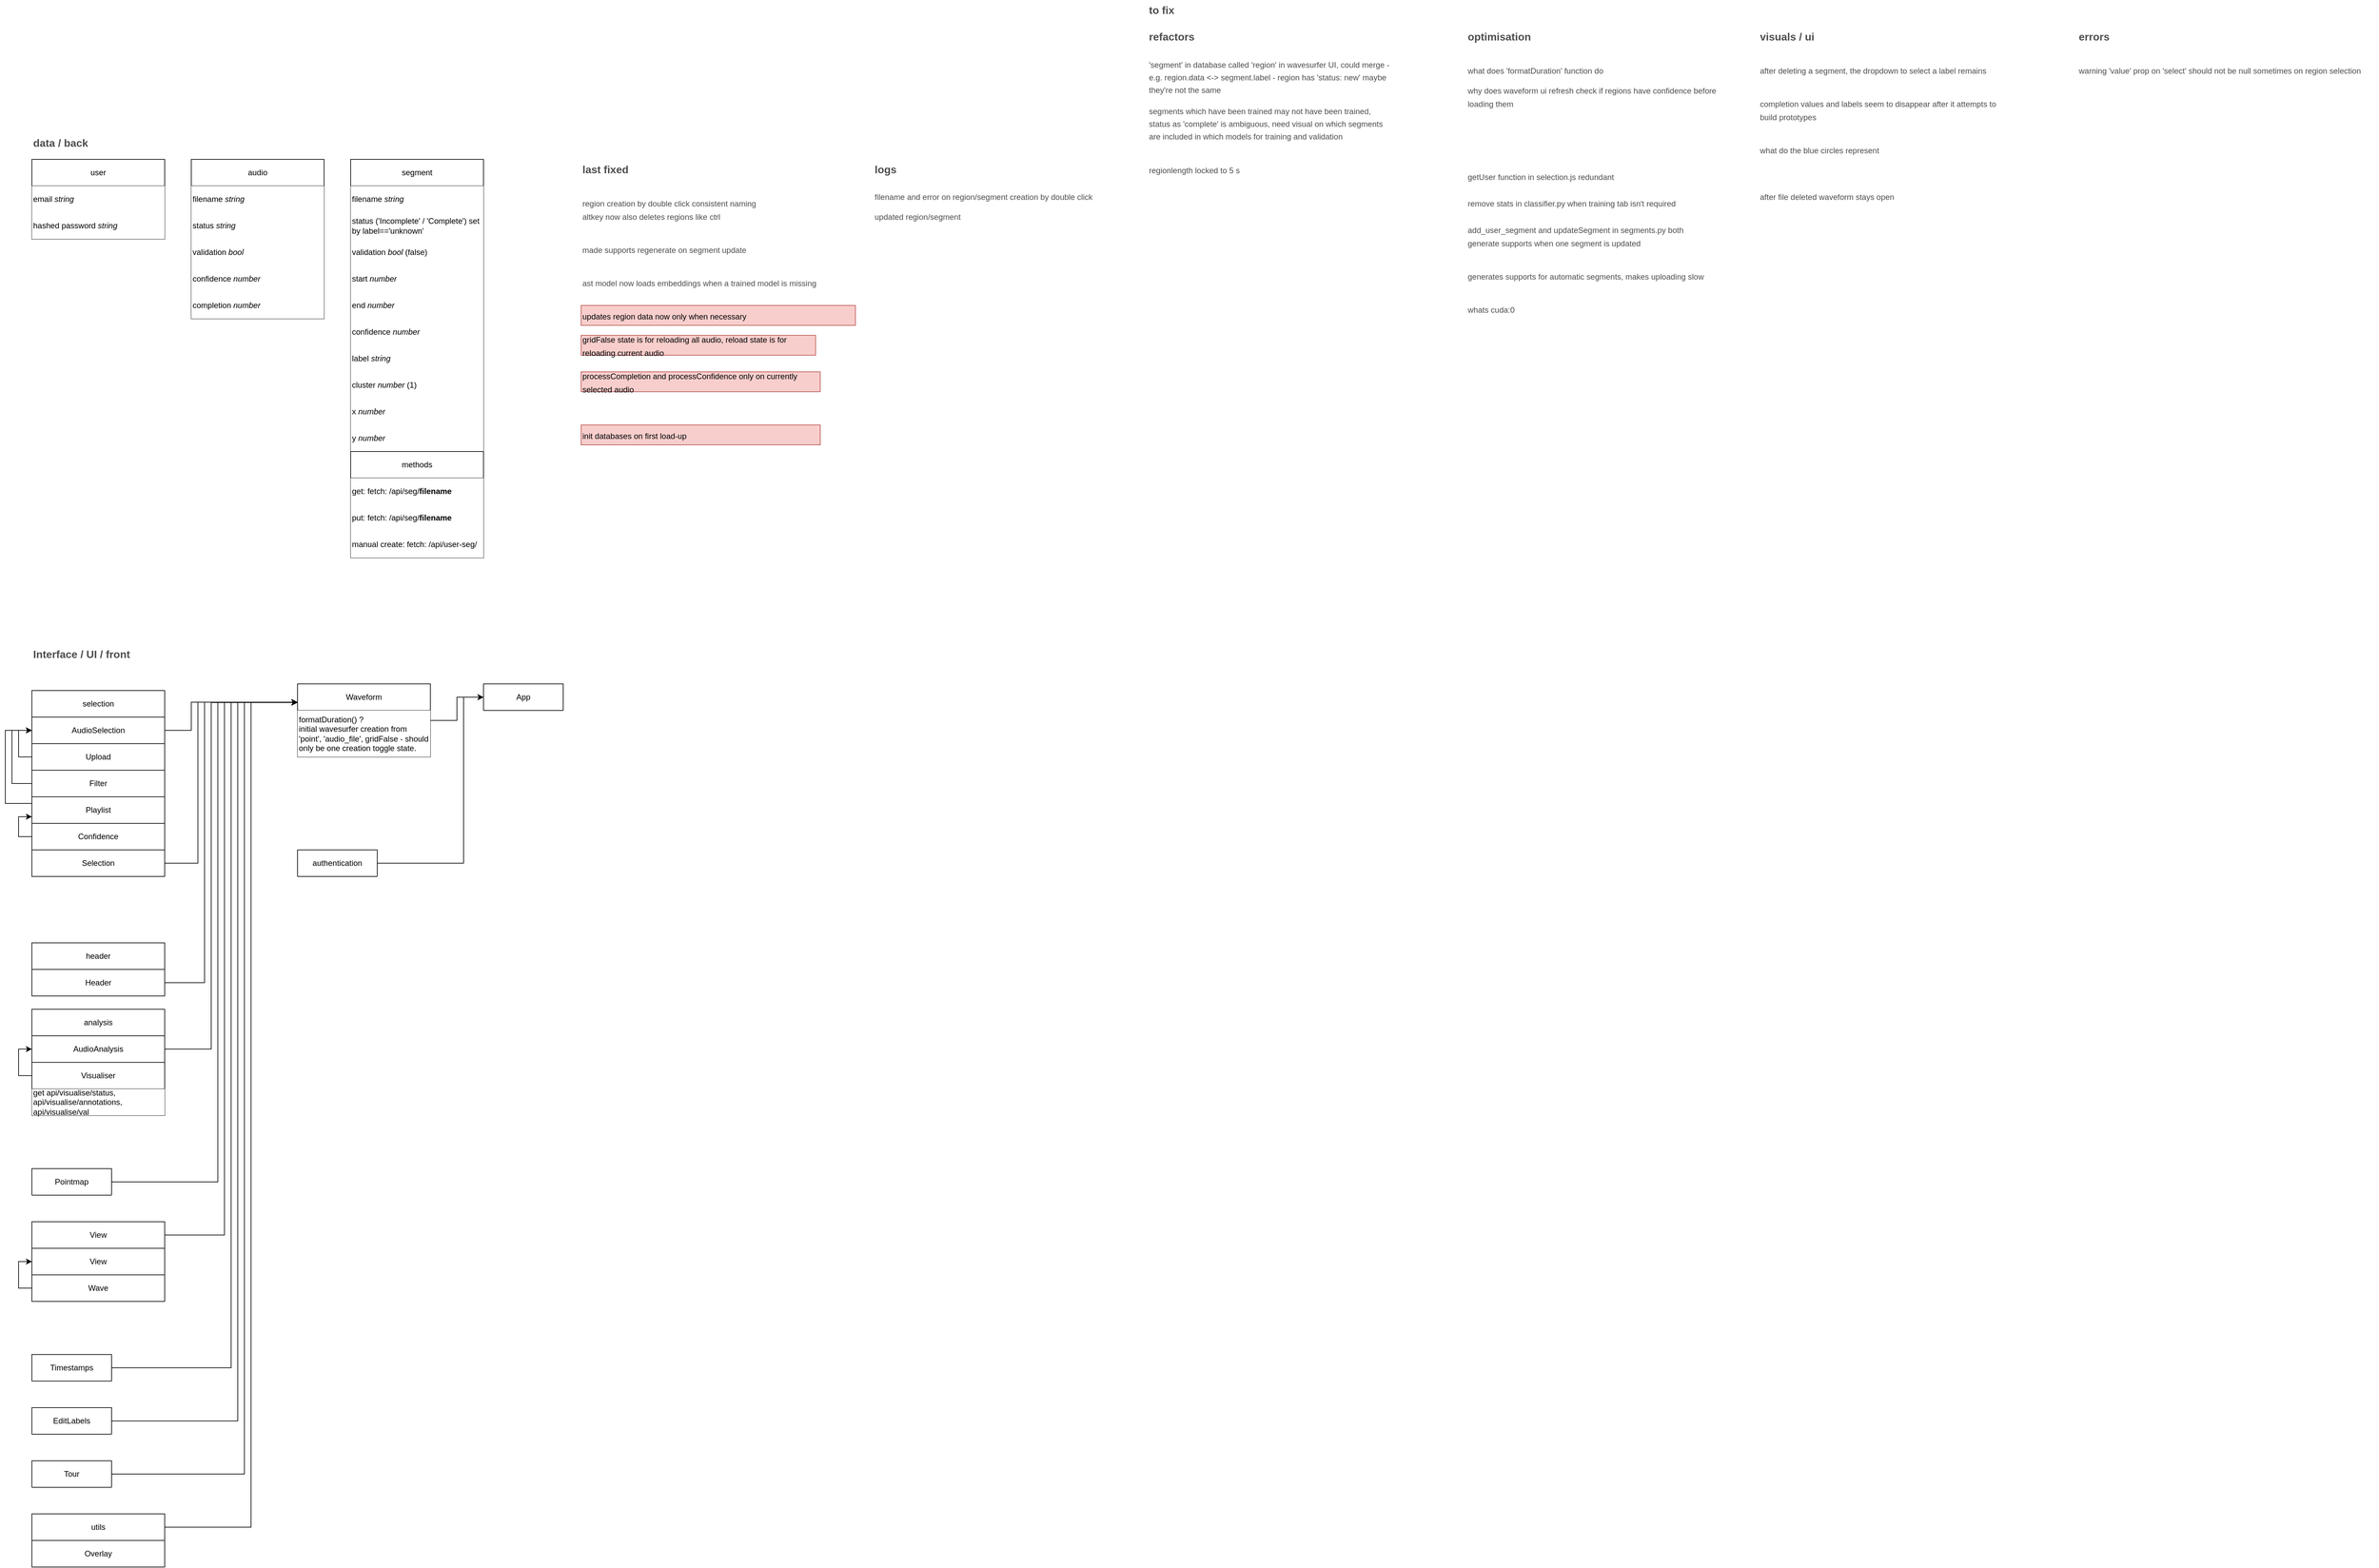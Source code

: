 <mxfile version="21.7.1" type="github">
  <diagram name="Page-1" id="h0mL1t7hVGqQzZSweprh">
    <mxGraphModel dx="3033" dy="1242" grid="1" gridSize="10" guides="1" tooltips="1" connect="1" arrows="1" fold="1" page="1" pageScale="1" pageWidth="827" pageHeight="1169" math="0" shadow="0">
      <root>
        <mxCell id="0" />
        <mxCell id="1" parent="0" />
        <mxCell id="xPHiqMeXsOjvFi-vwVRh-1" value="segment" style="swimlane;fontStyle=0;childLayout=stackLayout;horizontal=1;startSize=40;horizontalStack=0;resizeParent=1;resizeParentMax=0;resizeLast=0;collapsible=1;marginBottom=0;whiteSpace=wrap;html=1;rounded=0;" vertex="1" parent="1">
          <mxGeometry x="480" y="320" width="200" height="600" as="geometry">
            <mxRectangle x="240" y="320" width="120" height="40" as="alternateBounds" />
          </mxGeometry>
        </mxCell>
        <mxCell id="xPHiqMeXsOjvFi-vwVRh-2" value="filename &lt;i&gt;string&lt;/i&gt;" style="text;html=1;strokeColor=none;fillColor=white;align=left;verticalAlign=middle;whiteSpace=wrap;rounded=0;" vertex="1" parent="xPHiqMeXsOjvFi-vwVRh-1">
          <mxGeometry y="40" width="200" height="40" as="geometry" />
        </mxCell>
        <mxCell id="xPHiqMeXsOjvFi-vwVRh-5" value="status (&#39;Incomplete&#39; / &#39;Complete&#39;) set by label==&#39;unknown&#39;" style="text;html=1;strokeColor=none;fillColor=white;align=left;verticalAlign=middle;whiteSpace=wrap;rounded=0;" vertex="1" parent="xPHiqMeXsOjvFi-vwVRh-1">
          <mxGeometry y="80" width="200" height="40" as="geometry" />
        </mxCell>
        <mxCell id="xPHiqMeXsOjvFi-vwVRh-6" value="validation &lt;i&gt;bool&lt;/i&gt; (false)" style="text;html=1;strokeColor=none;fillColor=white;align=left;verticalAlign=middle;whiteSpace=wrap;rounded=0;" vertex="1" parent="xPHiqMeXsOjvFi-vwVRh-1">
          <mxGeometry y="120" width="200" height="40" as="geometry" />
        </mxCell>
        <mxCell id="xPHiqMeXsOjvFi-vwVRh-7" value="start &lt;i&gt;number&lt;/i&gt;" style="text;html=1;strokeColor=none;fillColor=white;align=left;verticalAlign=middle;whiteSpace=wrap;rounded=0;" vertex="1" parent="xPHiqMeXsOjvFi-vwVRh-1">
          <mxGeometry y="160" width="200" height="40" as="geometry" />
        </mxCell>
        <mxCell id="xPHiqMeXsOjvFi-vwVRh-8" value="end &lt;i&gt;number&lt;/i&gt;" style="text;html=1;strokeColor=none;fillColor=white;align=left;verticalAlign=middle;whiteSpace=wrap;rounded=0;" vertex="1" parent="xPHiqMeXsOjvFi-vwVRh-1">
          <mxGeometry y="200" width="200" height="40" as="geometry" />
        </mxCell>
        <mxCell id="xPHiqMeXsOjvFi-vwVRh-9" value="confidence &lt;i&gt;number&lt;/i&gt;" style="text;html=1;strokeColor=none;fillColor=white;align=left;verticalAlign=middle;whiteSpace=wrap;rounded=0;" vertex="1" parent="xPHiqMeXsOjvFi-vwVRh-1">
          <mxGeometry y="240" width="200" height="40" as="geometry" />
        </mxCell>
        <mxCell id="xPHiqMeXsOjvFi-vwVRh-10" value="label &lt;i&gt;string&lt;/i&gt;&amp;nbsp;" style="text;html=1;strokeColor=none;fillColor=white;align=left;verticalAlign=middle;whiteSpace=wrap;rounded=0;" vertex="1" parent="xPHiqMeXsOjvFi-vwVRh-1">
          <mxGeometry y="280" width="200" height="40" as="geometry" />
        </mxCell>
        <mxCell id="xPHiqMeXsOjvFi-vwVRh-11" value="cluster &lt;i&gt;number&lt;/i&gt;&amp;nbsp;(1)" style="text;html=1;strokeColor=none;fillColor=white;align=left;verticalAlign=middle;whiteSpace=wrap;rounded=0;" vertex="1" parent="xPHiqMeXsOjvFi-vwVRh-1">
          <mxGeometry y="320" width="200" height="40" as="geometry" />
        </mxCell>
        <mxCell id="xPHiqMeXsOjvFi-vwVRh-12" value="x &lt;i&gt;number&lt;/i&gt;" style="text;html=1;strokeColor=none;fillColor=white;align=left;verticalAlign=middle;whiteSpace=wrap;rounded=0;" vertex="1" parent="xPHiqMeXsOjvFi-vwVRh-1">
          <mxGeometry y="360" width="200" height="40" as="geometry" />
        </mxCell>
        <mxCell id="xPHiqMeXsOjvFi-vwVRh-13" value="y&amp;nbsp;&lt;i&gt;number&lt;/i&gt;" style="text;html=1;strokeColor=none;fillColor=white;align=left;verticalAlign=middle;whiteSpace=wrap;rounded=0;" vertex="1" parent="xPHiqMeXsOjvFi-vwVRh-1">
          <mxGeometry y="400" width="200" height="40" as="geometry" />
        </mxCell>
        <mxCell id="xPHiqMeXsOjvFi-vwVRh-22" value="methods" style="swimlane;fontStyle=0;childLayout=stackLayout;horizontal=1;startSize=40;horizontalStack=0;resizeParent=1;resizeParentMax=0;resizeLast=0;collapsible=1;marginBottom=0;whiteSpace=wrap;html=1;rounded=0;" vertex="1" parent="xPHiqMeXsOjvFi-vwVRh-1">
          <mxGeometry y="440" width="200" height="160" as="geometry">
            <mxRectangle x="240" y="320" width="120" height="40" as="alternateBounds" />
          </mxGeometry>
        </mxCell>
        <mxCell id="xPHiqMeXsOjvFi-vwVRh-23" value="get: fetch: /api/seg/&lt;b&gt;filename&lt;/b&gt;" style="text;html=1;strokeColor=none;fillColor=white;align=left;verticalAlign=middle;whiteSpace=wrap;rounded=0;" vertex="1" parent="xPHiqMeXsOjvFi-vwVRh-22">
          <mxGeometry y="40" width="200" height="40" as="geometry" />
        </mxCell>
        <mxCell id="xPHiqMeXsOjvFi-vwVRh-59" value="put: fetch: /api/seg/&lt;b&gt;filename&lt;/b&gt;" style="text;html=1;strokeColor=none;fillColor=white;align=left;verticalAlign=middle;whiteSpace=wrap;rounded=0;" vertex="1" parent="xPHiqMeXsOjvFi-vwVRh-22">
          <mxGeometry y="80" width="200" height="40" as="geometry" />
        </mxCell>
        <mxCell id="xPHiqMeXsOjvFi-vwVRh-32" value="manual create:&amp;nbsp;fetch: /api/user-seg/" style="text;html=1;strokeColor=none;fillColor=white;align=left;verticalAlign=middle;whiteSpace=wrap;rounded=0;" vertex="1" parent="xPHiqMeXsOjvFi-vwVRh-22">
          <mxGeometry y="120" width="200" height="40" as="geometry" />
        </mxCell>
        <mxCell id="xPHiqMeXsOjvFi-vwVRh-3" value="user" style="swimlane;fontStyle=0;childLayout=stackLayout;horizontal=1;startSize=40;horizontalStack=0;resizeParent=1;resizeParentMax=0;resizeLast=0;collapsible=1;marginBottom=0;whiteSpace=wrap;html=1;rounded=0;" vertex="1" parent="1">
          <mxGeometry y="320" width="200" height="120" as="geometry">
            <mxRectangle x="240" y="320" width="120" height="40" as="alternateBounds" />
          </mxGeometry>
        </mxCell>
        <mxCell id="xPHiqMeXsOjvFi-vwVRh-4" value="email &lt;i&gt;string&lt;/i&gt;" style="text;html=1;strokeColor=none;fillColor=white;align=left;verticalAlign=middle;whiteSpace=wrap;rounded=0;" vertex="1" parent="xPHiqMeXsOjvFi-vwVRh-3">
          <mxGeometry y="40" width="200" height="40" as="geometry" />
        </mxCell>
        <mxCell id="xPHiqMeXsOjvFi-vwVRh-14" value="hashed password &lt;i&gt;string&lt;/i&gt;" style="text;html=1;strokeColor=none;fillColor=white;align=left;verticalAlign=middle;whiteSpace=wrap;rounded=0;" vertex="1" parent="xPHiqMeXsOjvFi-vwVRh-3">
          <mxGeometry y="80" width="200" height="40" as="geometry" />
        </mxCell>
        <mxCell id="xPHiqMeXsOjvFi-vwVRh-15" value="audio" style="swimlane;fontStyle=0;childLayout=stackLayout;horizontal=1;startSize=40;horizontalStack=0;resizeParent=1;resizeParentMax=0;resizeLast=0;collapsible=1;marginBottom=0;whiteSpace=wrap;html=1;rounded=0;" vertex="1" parent="1">
          <mxGeometry x="240" y="320" width="200" height="240" as="geometry">
            <mxRectangle x="240" y="320" width="120" height="40" as="alternateBounds" />
          </mxGeometry>
        </mxCell>
        <mxCell id="xPHiqMeXsOjvFi-vwVRh-16" value="filename &lt;i&gt;string&lt;/i&gt;" style="text;html=1;strokeColor=none;fillColor=white;align=left;verticalAlign=middle;whiteSpace=wrap;rounded=0;" vertex="1" parent="xPHiqMeXsOjvFi-vwVRh-15">
          <mxGeometry y="40" width="200" height="40" as="geometry" />
        </mxCell>
        <mxCell id="xPHiqMeXsOjvFi-vwVRh-17" value="status&amp;nbsp;&lt;i&gt;string&lt;/i&gt;" style="text;html=1;strokeColor=none;fillColor=white;align=left;verticalAlign=middle;whiteSpace=wrap;rounded=0;" vertex="1" parent="xPHiqMeXsOjvFi-vwVRh-15">
          <mxGeometry y="80" width="200" height="40" as="geometry" />
        </mxCell>
        <mxCell id="xPHiqMeXsOjvFi-vwVRh-18" value="validation&amp;nbsp;&lt;i&gt;bool&lt;/i&gt;" style="text;html=1;strokeColor=none;fillColor=white;align=left;verticalAlign=middle;whiteSpace=wrap;rounded=0;" vertex="1" parent="xPHiqMeXsOjvFi-vwVRh-15">
          <mxGeometry y="120" width="200" height="40" as="geometry" />
        </mxCell>
        <mxCell id="xPHiqMeXsOjvFi-vwVRh-19" value="confidence&amp;nbsp;&lt;i&gt;number&lt;/i&gt;" style="text;html=1;strokeColor=none;fillColor=white;align=left;verticalAlign=middle;whiteSpace=wrap;rounded=0;" vertex="1" parent="xPHiqMeXsOjvFi-vwVRh-15">
          <mxGeometry y="160" width="200" height="40" as="geometry" />
        </mxCell>
        <mxCell id="xPHiqMeXsOjvFi-vwVRh-20" value="completion &lt;i&gt;number&lt;/i&gt;" style="text;html=1;strokeColor=none;fillColor=white;align=left;verticalAlign=middle;whiteSpace=wrap;rounded=0;" vertex="1" parent="xPHiqMeXsOjvFi-vwVRh-15">
          <mxGeometry y="200" width="200" height="40" as="geometry" />
        </mxCell>
        <mxCell id="xPHiqMeXsOjvFi-vwVRh-24" value="&lt;font style=&quot;font-size: 12px; font-weight: normal;&quot;&gt;&#39;segment&#39; in database called &#39;region&#39; in wavesurfer UI, could merge - e.g. region.data &amp;lt;-&amp;gt; segment.label - region has &#39;status: new&#39; maybe they&#39;re not the same&lt;/font&gt;" style="text;html=1;strokeColor=none;fillColor=none;align=left;verticalAlign=middle;whiteSpace=wrap;rounded=0;fontSize=16;fontFamily=Helvetica;fontStyle=1;fontColor=#4D4D4D;" vertex="1" parent="1">
          <mxGeometry x="1680" y="180" width="373" height="30" as="geometry" />
        </mxCell>
        <mxCell id="xPHiqMeXsOjvFi-vwVRh-25" value="to fix" style="text;html=1;strokeColor=none;fillColor=none;align=left;verticalAlign=middle;whiteSpace=wrap;rounded=0;fontSize=16;fontFamily=Helvetica;fontStyle=1;fontColor=#4D4D4D;" vertex="1" parent="1">
          <mxGeometry x="1680.0" y="80" width="200" height="30" as="geometry" />
        </mxCell>
        <mxCell id="xPHiqMeXsOjvFi-vwVRh-26" value="last fixed" style="text;html=1;strokeColor=none;fillColor=none;align=left;verticalAlign=middle;whiteSpace=wrap;rounded=0;fontSize=16;fontFamily=Helvetica;fontStyle=1;fontColor=#4D4D4D;" vertex="1" parent="1">
          <mxGeometry x="827.0" y="320" width="200" height="30" as="geometry" />
        </mxCell>
        <mxCell id="xPHiqMeXsOjvFi-vwVRh-27" value="&lt;font style=&quot;font-size: 12px; font-weight: normal;&quot;&gt;region creation by double click consistent naming&lt;br&gt;altkey now also deletes regions like ctrl&lt;br&gt;&lt;/font&gt;" style="text;html=1;strokeColor=none;fillColor=none;align=left;verticalAlign=middle;whiteSpace=wrap;rounded=0;fontSize=16;fontFamily=Helvetica;fontStyle=1;fontColor=#4D4D4D;" vertex="1" parent="1">
          <mxGeometry x="827" y="360" width="413" height="70" as="geometry" />
        </mxCell>
        <mxCell id="xPHiqMeXsOjvFi-vwVRh-28" value="&lt;font style=&quot;font-size: 12px; font-weight: normal;&quot;&gt;filename and error on region/segment creation by double click&lt;/font&gt;" style="text;html=1;strokeColor=none;fillColor=none;align=left;verticalAlign=middle;whiteSpace=wrap;rounded=0;fontSize=16;fontFamily=Helvetica;fontStyle=1;fontColor=#4D4D4D;" vertex="1" parent="1">
          <mxGeometry x="1267" y="360" width="373" height="30" as="geometry" />
        </mxCell>
        <mxCell id="xPHiqMeXsOjvFi-vwVRh-29" value="logs" style="text;html=1;strokeColor=none;fillColor=none;align=left;verticalAlign=middle;whiteSpace=wrap;rounded=0;fontSize=16;fontFamily=Helvetica;fontStyle=1;fontColor=#4D4D4D;" vertex="1" parent="1">
          <mxGeometry x="1267.0" y="320" width="200" height="30" as="geometry" />
        </mxCell>
        <mxCell id="xPHiqMeXsOjvFi-vwVRh-33" value="&lt;font style=&quot;font-weight: normal; font-size: 12px;&quot;&gt;what does &#39;formatDuration&#39; function do&lt;/font&gt;" style="text;html=1;strokeColor=none;fillColor=none;align=left;verticalAlign=middle;whiteSpace=wrap;rounded=0;fontSize=16;fontFamily=Helvetica;fontStyle=1;fontColor=#4D4D4D;" vertex="1" parent="1">
          <mxGeometry x="2160" y="170" width="373" height="30" as="geometry" />
        </mxCell>
        <mxCell id="xPHiqMeXsOjvFi-vwVRh-34" value="&lt;font style=&quot;font-size: 12px; font-weight: normal;&quot;&gt;warning &#39;value&#39; prop on &#39;select&#39; should not be null sometimes on region selection&lt;/font&gt;" style="text;html=1;strokeColor=none;fillColor=none;align=left;verticalAlign=middle;whiteSpace=wrap;rounded=0;fontSize=16;fontFamily=Helvetica;fontStyle=1;fontColor=#4D4D4D;" vertex="1" parent="1">
          <mxGeometry x="3080" y="170" width="453" height="30" as="geometry" />
        </mxCell>
        <mxCell id="xPHiqMeXsOjvFi-vwVRh-36" value="&lt;font style=&quot;font-size: 12px; font-weight: normal;&quot;&gt;why does waveform ui refresh check if regions have confidence before loading them&lt;/font&gt;" style="text;html=1;strokeColor=none;fillColor=none;align=left;verticalAlign=middle;whiteSpace=wrap;rounded=0;fontSize=16;fontFamily=Helvetica;fontStyle=1;fontColor=#4D4D4D;" vertex="1" parent="1">
          <mxGeometry x="2160" y="210" width="413" height="30" as="geometry" />
        </mxCell>
        <mxCell id="xPHiqMeXsOjvFi-vwVRh-38" value="&lt;span style=&quot;font-weight: normal;&quot;&gt;&lt;font style=&quot;font-size: 12px;&quot;&gt;updates region data now only when necessary&lt;/font&gt;&lt;/span&gt;" style="text;html=1;strokeColor=#b85450;fillColor=#f8cecc;align=left;verticalAlign=middle;whiteSpace=wrap;rounded=0;fontSize=16;fontFamily=Helvetica;fontStyle=1;" vertex="1" parent="1">
          <mxGeometry x="827" y="540" width="413" height="30" as="geometry" />
        </mxCell>
        <mxCell id="xPHiqMeXsOjvFi-vwVRh-39" value="&lt;span style=&quot;font-weight: normal;&quot;&gt;&lt;font style=&quot;font-size: 12px;&quot;&gt;gridFalse state is for reloading all audio, reload state is for reloading current audio&lt;/font&gt;&lt;/span&gt;" style="text;html=1;strokeColor=#b85450;fillColor=#f8cecc;align=left;verticalAlign=middle;whiteSpace=wrap;rounded=0;fontSize=16;fontFamily=Helvetica;fontStyle=1;" vertex="1" parent="1">
          <mxGeometry x="827" y="585" width="353" height="30" as="geometry" />
        </mxCell>
        <mxCell id="xPHiqMeXsOjvFi-vwVRh-41" value="&lt;span style=&quot;font-weight: normal;&quot;&gt;&lt;font style=&quot;font-size: 12px;&quot;&gt;after deleting a segment, the dropdown to select a label remains&lt;/font&gt;&lt;/span&gt;" style="text;html=1;strokeColor=none;fillColor=none;align=left;verticalAlign=middle;whiteSpace=wrap;rounded=0;fontSize=16;fontFamily=Helvetica;fontStyle=1;fontColor=#4D4D4D;" vertex="1" parent="1">
          <mxGeometry x="2600" y="170" width="413" height="30" as="geometry" />
        </mxCell>
        <mxCell id="xPHiqMeXsOjvFi-vwVRh-42" value="&lt;font style=&quot;font-size: 12px; font-weight: normal;&quot;&gt;updated region/segment&lt;/font&gt;" style="text;html=1;strokeColor=none;fillColor=none;align=left;verticalAlign=middle;whiteSpace=wrap;rounded=0;fontSize=16;fontFamily=Helvetica;fontStyle=1;fontColor=#4D4D4D;" vertex="1" parent="1">
          <mxGeometry x="1267" y="390" width="200" height="30" as="geometry" />
        </mxCell>
        <mxCell id="xPHiqMeXsOjvFi-vwVRh-43" value="refactors" style="text;html=1;strokeColor=none;fillColor=none;align=left;verticalAlign=middle;whiteSpace=wrap;rounded=0;fontSize=16;fontFamily=Helvetica;fontStyle=1;fontColor=#4D4D4D;" vertex="1" parent="1">
          <mxGeometry x="1680" y="120" width="200" height="30" as="geometry" />
        </mxCell>
        <mxCell id="xPHiqMeXsOjvFi-vwVRh-44" value="optimisation" style="text;html=1;strokeColor=none;fillColor=none;align=left;verticalAlign=middle;whiteSpace=wrap;rounded=0;fontSize=16;fontFamily=Helvetica;fontStyle=1;fontColor=#4D4D4D;" vertex="1" parent="1">
          <mxGeometry x="2160" y="120" width="200" height="30" as="geometry" />
        </mxCell>
        <mxCell id="xPHiqMeXsOjvFi-vwVRh-45" value="visuals / ui" style="text;html=1;strokeColor=none;fillColor=none;align=left;verticalAlign=middle;whiteSpace=wrap;rounded=0;fontSize=16;fontFamily=Helvetica;fontStyle=1;fontColor=#4D4D4D;" vertex="1" parent="1">
          <mxGeometry x="2600" y="120" width="200" height="30" as="geometry" />
        </mxCell>
        <mxCell id="xPHiqMeXsOjvFi-vwVRh-47" value="errors" style="text;html=1;strokeColor=none;fillColor=none;align=left;verticalAlign=middle;whiteSpace=wrap;rounded=0;fontSize=16;fontFamily=Helvetica;fontStyle=1;fontColor=#4D4D4D;" vertex="1" parent="1">
          <mxGeometry x="3080" y="120" width="200" height="30" as="geometry" />
        </mxCell>
        <mxCell id="xPHiqMeXsOjvFi-vwVRh-49" value="&lt;font style=&quot;font-size: 12px; font-weight: normal;&quot;&gt;completion values and labels seem to disappear after it attempts to build prototypes&lt;/font&gt;" style="text;html=1;strokeColor=none;fillColor=none;align=left;verticalAlign=middle;whiteSpace=wrap;rounded=0;fontSize=16;fontFamily=Helvetica;fontStyle=1;fontColor=#4D4D4D;" vertex="1" parent="1">
          <mxGeometry x="2600" y="190" width="360" height="110" as="geometry" />
        </mxCell>
        <mxCell id="xPHiqMeXsOjvFi-vwVRh-50" value="&lt;font style=&quot;font-size: 12px; font-weight: normal;&quot;&gt;getUser function in selection.js redundant&lt;/font&gt;" style="text;html=1;strokeColor=none;fillColor=none;align=left;verticalAlign=middle;whiteSpace=wrap;rounded=0;fontSize=16;fontFamily=Helvetica;fontStyle=1;fontColor=#4D4D4D;" vertex="1" parent="1">
          <mxGeometry x="2160" y="330" width="360" height="30" as="geometry" />
        </mxCell>
        <mxCell id="xPHiqMeXsOjvFi-vwVRh-51" value="&lt;span style=&quot;font-size: 12px; font-weight: 400;&quot;&gt;remove stats in classifier.py when training tab isn&#39;t required&lt;/span&gt;" style="text;html=1;strokeColor=none;fillColor=none;align=left;verticalAlign=middle;whiteSpace=wrap;rounded=0;fontSize=16;fontFamily=Helvetica;fontStyle=1;fontColor=#4D4D4D;" vertex="1" parent="1">
          <mxGeometry x="2160" y="370" width="360" height="30" as="geometry" />
        </mxCell>
        <mxCell id="xPHiqMeXsOjvFi-vwVRh-53" value="&lt;font style=&quot;font-size: 12px; font-weight: normal;&quot;&gt;made supports regenerate on segment update&lt;/font&gt;" style="text;html=1;strokeColor=none;fillColor=none;align=left;verticalAlign=middle;whiteSpace=wrap;rounded=0;fontSize=16;fontFamily=Helvetica;fontStyle=1;fontColor=#4D4D4D;" vertex="1" parent="1">
          <mxGeometry x="827" y="440" width="360" height="30" as="geometry" />
        </mxCell>
        <mxCell id="xPHiqMeXsOjvFi-vwVRh-54" value="&lt;font style=&quot;font-size: 12px; font-weight: normal;&quot;&gt;add_user_segment and updateSegment in segments.py both generate supports when one segment is updated&lt;/font&gt;" style="text;html=1;strokeColor=none;fillColor=none;align=left;verticalAlign=middle;whiteSpace=wrap;rounded=0;fontSize=16;fontFamily=Helvetica;fontStyle=1;fontColor=#4D4D4D;" vertex="1" parent="1">
          <mxGeometry x="2160" y="420" width="360" height="30" as="geometry" />
        </mxCell>
        <mxCell id="xPHiqMeXsOjvFi-vwVRh-55" value="&lt;font style=&quot;font-size: 12px; font-weight: normal;&quot;&gt;ast model now loads embeddings when a trained model is missing&lt;/font&gt;" style="text;html=1;strokeColor=none;fillColor=none;align=left;verticalAlign=middle;whiteSpace=wrap;rounded=0;fontSize=16;fontFamily=Helvetica;fontStyle=1;fontColor=#4D4D4D;" vertex="1" parent="1">
          <mxGeometry x="827" y="490" width="360" height="30" as="geometry" />
        </mxCell>
        <mxCell id="xPHiqMeXsOjvFi-vwVRh-56" value="&lt;font style=&quot;font-size: 12px; font-weight: normal;&quot;&gt;what do the blue circles represent&lt;/font&gt;" style="text;html=1;strokeColor=none;fillColor=none;align=left;verticalAlign=middle;whiteSpace=wrap;rounded=0;fontSize=16;fontFamily=Helvetica;fontStyle=1;fontColor=#4D4D4D;" vertex="1" parent="1">
          <mxGeometry x="2600" y="290" width="360" height="30" as="geometry" />
        </mxCell>
        <mxCell id="xPHiqMeXsOjvFi-vwVRh-57" value="&lt;font style=&quot;font-size: 12px; font-weight: normal;&quot;&gt;segments which have been trained may not have been trained, status as &#39;complete&#39; is ambiguous, need visual on which segments are included in which models for training and validation&lt;/font&gt;" style="text;html=1;strokeColor=none;fillColor=none;align=left;verticalAlign=middle;whiteSpace=wrap;rounded=0;fontSize=16;fontFamily=Helvetica;fontStyle=1;fontColor=#4D4D4D;" vertex="1" parent="1">
          <mxGeometry x="1680" y="250" width="360" height="30" as="geometry" />
        </mxCell>
        <mxCell id="xPHiqMeXsOjvFi-vwVRh-58" value="&lt;font style=&quot;font-size: 12px; font-weight: normal;&quot;&gt;generates supports for automatic segments, makes uploading slow&lt;/font&gt;" style="text;html=1;strokeColor=none;fillColor=none;align=left;verticalAlign=middle;whiteSpace=wrap;rounded=0;fontSize=16;fontFamily=Helvetica;fontStyle=1;fontColor=#4D4D4D;" vertex="1" parent="1">
          <mxGeometry x="2160" y="480" width="360" height="30" as="geometry" />
        </mxCell>
        <mxCell id="xPHiqMeXsOjvFi-vwVRh-60" value="Interface / UI / front" style="text;html=1;strokeColor=none;fillColor=none;align=left;verticalAlign=middle;whiteSpace=wrap;rounded=0;fontSize=16;fontFamily=Helvetica;fontStyle=1;fontColor=#4D4D4D;" vertex="1" parent="1">
          <mxGeometry x="-2.274e-13" y="1050" width="200" height="30" as="geometry" />
        </mxCell>
        <mxCell id="xPHiqMeXsOjvFi-vwVRh-61" value="data / back" style="text;html=1;strokeColor=none;fillColor=none;align=left;verticalAlign=middle;whiteSpace=wrap;rounded=0;fontSize=16;fontFamily=Helvetica;fontStyle=1;fontColor=#4D4D4D;" vertex="1" parent="1">
          <mxGeometry x="-2.274e-13" y="280" width="200" height="30" as="geometry" />
        </mxCell>
        <mxCell id="xPHiqMeXsOjvFi-vwVRh-128" style="edgeStyle=orthogonalEdgeStyle;rounded=0;orthogonalLoop=1;jettySize=auto;html=1;entryX=0;entryY=0.5;entryDx=0;entryDy=0;" edge="1" parent="1" source="xPHiqMeXsOjvFi-vwVRh-68" target="xPHiqMeXsOjvFi-vwVRh-126">
          <mxGeometry relative="1" as="geometry" />
        </mxCell>
        <mxCell id="xPHiqMeXsOjvFi-vwVRh-68" value="Waveform" style="swimlane;fontStyle=0;childLayout=stackLayout;horizontal=1;startSize=40;horizontalStack=0;resizeParent=1;resizeParentMax=0;resizeLast=0;collapsible=1;marginBottom=0;whiteSpace=wrap;html=1;rounded=0;" vertex="1" parent="1">
          <mxGeometry x="400" y="1110" width="200" height="110" as="geometry">
            <mxRectangle x="400" y="1110" width="120" height="40" as="alternateBounds" />
          </mxGeometry>
        </mxCell>
        <mxCell id="xPHiqMeXsOjvFi-vwVRh-69" value="formatDuration() ?&lt;br&gt;initial wavesurfer creation from &#39;point&#39;, &#39;audio_file&#39;, gridFalse - should only be one creation toggle state.&lt;br&gt;" style="text;html=1;strokeColor=none;fillColor=white;align=left;verticalAlign=middle;whiteSpace=wrap;rounded=0;" vertex="1" parent="xPHiqMeXsOjvFi-vwVRh-68">
          <mxGeometry y="40" width="200" height="70" as="geometry" />
        </mxCell>
        <mxCell id="xPHiqMeXsOjvFi-vwVRh-145" style="edgeStyle=orthogonalEdgeStyle;rounded=0;orthogonalLoop=1;jettySize=auto;html=1;entryX=0;entryY=0.25;entryDx=0;entryDy=0;" edge="1" parent="1" source="xPHiqMeXsOjvFi-vwVRh-78" target="xPHiqMeXsOjvFi-vwVRh-68">
          <mxGeometry relative="1" as="geometry">
            <mxPoint x="280" y="1440" as="targetPoint" />
            <Array as="points">
              <mxPoint x="290" y="1940" />
              <mxPoint x="290" y="1138" />
            </Array>
          </mxGeometry>
        </mxCell>
        <mxCell id="xPHiqMeXsOjvFi-vwVRh-78" value="View" style="swimlane;fontStyle=0;childLayout=stackLayout;horizontal=1;startSize=40;horizontalStack=0;resizeParent=1;resizeParentMax=0;resizeLast=0;collapsible=1;marginBottom=0;whiteSpace=wrap;html=1;rounded=0;" vertex="1" parent="1">
          <mxGeometry y="1920" width="200" height="120" as="geometry">
            <mxRectangle y="1840" width="120" height="40" as="alternateBounds" />
          </mxGeometry>
        </mxCell>
        <mxCell id="xPHiqMeXsOjvFi-vwVRh-132" value="View" style="swimlane;fontStyle=0;childLayout=stackLayout;horizontal=1;startSize=40;horizontalStack=0;resizeParent=1;resizeParentMax=0;resizeLast=0;collapsible=1;marginBottom=0;whiteSpace=wrap;html=1;rounded=0;" vertex="1" collapsed="1" parent="xPHiqMeXsOjvFi-vwVRh-78">
          <mxGeometry y="40" width="200" height="40" as="geometry">
            <mxRectangle y="40" width="200" height="80" as="alternateBounds" />
          </mxGeometry>
        </mxCell>
        <mxCell id="xPHiqMeXsOjvFi-vwVRh-133" value="description" style="text;html=1;strokeColor=none;fillColor=white;align=left;verticalAlign=middle;whiteSpace=wrap;rounded=0;" vertex="1" parent="xPHiqMeXsOjvFi-vwVRh-132">
          <mxGeometry y="40" width="200" height="40" as="geometry" />
        </mxCell>
        <mxCell id="xPHiqMeXsOjvFi-vwVRh-134" style="edgeStyle=orthogonalEdgeStyle;rounded=0;orthogonalLoop=1;jettySize=auto;html=1;entryX=0;entryY=0.5;entryDx=0;entryDy=0;" edge="1" parent="xPHiqMeXsOjvFi-vwVRh-78" source="xPHiqMeXsOjvFi-vwVRh-130" target="xPHiqMeXsOjvFi-vwVRh-132">
          <mxGeometry relative="1" as="geometry">
            <Array as="points">
              <mxPoint x="-20" y="100" />
              <mxPoint x="-20" y="60" />
            </Array>
          </mxGeometry>
        </mxCell>
        <mxCell id="xPHiqMeXsOjvFi-vwVRh-130" value="Wave" style="swimlane;fontStyle=0;childLayout=stackLayout;horizontal=1;startSize=40;horizontalStack=0;resizeParent=1;resizeParentMax=0;resizeLast=0;collapsible=1;marginBottom=0;whiteSpace=wrap;html=1;rounded=0;" vertex="1" collapsed="1" parent="xPHiqMeXsOjvFi-vwVRh-78">
          <mxGeometry y="80" width="200" height="40" as="geometry">
            <mxRectangle y="80" width="200" height="80" as="alternateBounds" />
          </mxGeometry>
        </mxCell>
        <mxCell id="xPHiqMeXsOjvFi-vwVRh-131" value="description" style="text;html=1;strokeColor=none;fillColor=white;align=left;verticalAlign=middle;whiteSpace=wrap;rounded=0;" vertex="1" parent="xPHiqMeXsOjvFi-vwVRh-130">
          <mxGeometry y="40" width="200" height="40" as="geometry" />
        </mxCell>
        <mxCell id="xPHiqMeXsOjvFi-vwVRh-80" value="analysis" style="swimlane;fontStyle=0;childLayout=stackLayout;horizontal=1;startSize=40;horizontalStack=0;resizeParent=1;resizeParentMax=0;resizeLast=0;collapsible=1;marginBottom=0;whiteSpace=wrap;html=1;rounded=0;" vertex="1" parent="1">
          <mxGeometry y="1600" width="200" height="160" as="geometry">
            <mxRectangle y="1520" width="120" height="40" as="alternateBounds" />
          </mxGeometry>
        </mxCell>
        <mxCell id="xPHiqMeXsOjvFi-vwVRh-83" value="AudioAnalysis" style="swimlane;fontStyle=0;childLayout=stackLayout;horizontal=1;startSize=40;horizontalStack=0;resizeParent=1;resizeParentMax=0;resizeLast=0;collapsible=1;marginBottom=0;whiteSpace=wrap;html=1;rounded=0;" vertex="1" collapsed="1" parent="xPHiqMeXsOjvFi-vwVRh-80">
          <mxGeometry y="40" width="200" height="40" as="geometry">
            <mxRectangle y="40" width="200" height="80" as="alternateBounds" />
          </mxGeometry>
        </mxCell>
        <mxCell id="xPHiqMeXsOjvFi-vwVRh-84" value="redundant" style="text;html=1;strokeColor=none;fillColor=white;align=left;verticalAlign=middle;whiteSpace=wrap;rounded=0;" vertex="1" parent="xPHiqMeXsOjvFi-vwVRh-83">
          <mxGeometry y="40" width="200" height="40" as="geometry" />
        </mxCell>
        <mxCell id="xPHiqMeXsOjvFi-vwVRh-140" style="edgeStyle=orthogonalEdgeStyle;rounded=0;orthogonalLoop=1;jettySize=auto;html=1;entryX=0;entryY=0.5;entryDx=0;entryDy=0;" edge="1" parent="xPHiqMeXsOjvFi-vwVRh-80" source="xPHiqMeXsOjvFi-vwVRh-85" target="xPHiqMeXsOjvFi-vwVRh-83">
          <mxGeometry relative="1" as="geometry">
            <Array as="points">
              <mxPoint x="-20" y="100" />
              <mxPoint x="-20" y="60" />
            </Array>
          </mxGeometry>
        </mxCell>
        <mxCell id="xPHiqMeXsOjvFi-vwVRh-85" value="Visualiser" style="swimlane;fontStyle=0;childLayout=stackLayout;horizontal=1;startSize=40;horizontalStack=0;resizeParent=1;resizeParentMax=0;resizeLast=0;collapsible=1;marginBottom=0;whiteSpace=wrap;html=1;rounded=0;" vertex="1" parent="xPHiqMeXsOjvFi-vwVRh-80">
          <mxGeometry y="80" width="200" height="80" as="geometry">
            <mxRectangle y="80" width="200" height="40" as="alternateBounds" />
          </mxGeometry>
        </mxCell>
        <mxCell id="xPHiqMeXsOjvFi-vwVRh-86" value="get api/visualise/status, api/visualise/annotations, api/visualise/val" style="text;html=1;strokeColor=none;fillColor=white;align=left;verticalAlign=middle;whiteSpace=wrap;rounded=0;" vertex="1" parent="xPHiqMeXsOjvFi-vwVRh-85">
          <mxGeometry y="40" width="200" height="40" as="geometry" />
        </mxCell>
        <mxCell id="xPHiqMeXsOjvFi-vwVRh-87" value="authentication" style="swimlane;fontStyle=0;childLayout=stackLayout;horizontal=1;startSize=40;horizontalStack=0;resizeParent=1;resizeParentMax=0;resizeLast=0;collapsible=1;marginBottom=0;whiteSpace=wrap;html=1;rounded=0;" vertex="1" collapsed="1" parent="1">
          <mxGeometry x="400" y="1360" width="120" height="40" as="geometry">
            <mxRectangle x="280" y="1200" width="200" height="80" as="alternateBounds" />
          </mxGeometry>
        </mxCell>
        <mxCell id="xPHiqMeXsOjvFi-vwVRh-88" value="Register" style="text;html=1;strokeColor=none;fillColor=white;align=left;verticalAlign=middle;whiteSpace=wrap;rounded=0;" vertex="1" parent="xPHiqMeXsOjvFi-vwVRh-87">
          <mxGeometry y="40" width="200" height="40" as="geometry" />
        </mxCell>
        <mxCell id="xPHiqMeXsOjvFi-vwVRh-89" value="header" style="swimlane;fontStyle=0;childLayout=stackLayout;horizontal=1;startSize=40;horizontalStack=0;resizeParent=1;resizeParentMax=0;resizeLast=0;collapsible=1;marginBottom=0;whiteSpace=wrap;html=1;rounded=0;" vertex="1" parent="1">
          <mxGeometry y="1500" width="200" height="80" as="geometry">
            <mxRectangle y="1400" width="120" height="40" as="alternateBounds" />
          </mxGeometry>
        </mxCell>
        <mxCell id="xPHiqMeXsOjvFi-vwVRh-104" value="Header" style="swimlane;fontStyle=0;childLayout=stackLayout;horizontal=1;startSize=40;horizontalStack=0;resizeParent=1;resizeParentMax=0;resizeLast=0;collapsible=1;marginBottom=0;whiteSpace=wrap;html=1;rounded=0;" vertex="1" collapsed="1" parent="xPHiqMeXsOjvFi-vwVRh-89">
          <mxGeometry y="40" width="200" height="40" as="geometry">
            <mxRectangle y="40" width="200" height="80" as="alternateBounds" />
          </mxGeometry>
        </mxCell>
        <mxCell id="xPHiqMeXsOjvFi-vwVRh-105" value="description" style="text;html=1;strokeColor=none;fillColor=white;align=left;verticalAlign=middle;whiteSpace=wrap;rounded=0;" vertex="1" parent="xPHiqMeXsOjvFi-vwVRh-104">
          <mxGeometry y="40" width="200" height="40" as="geometry" />
        </mxCell>
        <mxCell id="xPHiqMeXsOjvFi-vwVRh-91" value="selection" style="swimlane;fontStyle=0;childLayout=stackLayout;horizontal=1;startSize=40;horizontalStack=0;resizeParent=1;resizeParentMax=0;resizeLast=0;collapsible=1;marginBottom=0;whiteSpace=wrap;html=1;rounded=0;" vertex="1" parent="1">
          <mxGeometry y="1120" width="200" height="280" as="geometry">
            <mxRectangle y="1120" width="120" height="40" as="alternateBounds" />
          </mxGeometry>
        </mxCell>
        <mxCell id="xPHiqMeXsOjvFi-vwVRh-66" value="AudioSelection" style="swimlane;fontStyle=0;childLayout=stackLayout;horizontal=1;startSize=40;horizontalStack=0;resizeParent=1;resizeParentMax=0;resizeLast=0;collapsible=1;marginBottom=0;whiteSpace=wrap;html=1;rounded=0;" vertex="1" collapsed="1" parent="xPHiqMeXsOjvFi-vwVRh-91">
          <mxGeometry y="40" width="200" height="40" as="geometry">
            <mxRectangle y="40" width="200" height="80" as="alternateBounds" />
          </mxGeometry>
        </mxCell>
        <mxCell id="xPHiqMeXsOjvFi-vwVRh-67" value="description" style="text;html=1;strokeColor=none;fillColor=white;align=left;verticalAlign=middle;whiteSpace=wrap;rounded=0;" vertex="1" parent="xPHiqMeXsOjvFi-vwVRh-66">
          <mxGeometry y="40" width="200" height="40" as="geometry" />
        </mxCell>
        <mxCell id="xPHiqMeXsOjvFi-vwVRh-98" style="edgeStyle=orthogonalEdgeStyle;rounded=0;orthogonalLoop=1;jettySize=auto;html=1;entryX=0;entryY=0.5;entryDx=0;entryDy=0;" edge="1" parent="xPHiqMeXsOjvFi-vwVRh-91" source="xPHiqMeXsOjvFi-vwVRh-64" target="xPHiqMeXsOjvFi-vwVRh-66">
          <mxGeometry relative="1" as="geometry">
            <Array as="points">
              <mxPoint x="-40" y="170" />
              <mxPoint x="-40" y="60" />
            </Array>
          </mxGeometry>
        </mxCell>
        <mxCell id="xPHiqMeXsOjvFi-vwVRh-102" style="edgeStyle=orthogonalEdgeStyle;rounded=0;orthogonalLoop=1;jettySize=auto;html=1;entryX=0;entryY=0.5;entryDx=0;entryDy=0;" edge="1" parent="xPHiqMeXsOjvFi-vwVRh-91" source="xPHiqMeXsOjvFi-vwVRh-70" target="xPHiqMeXsOjvFi-vwVRh-66">
          <mxGeometry relative="1" as="geometry">
            <Array as="points">
              <mxPoint x="-20" y="100" />
              <mxPoint x="-20" y="60" />
            </Array>
          </mxGeometry>
        </mxCell>
        <mxCell id="xPHiqMeXsOjvFi-vwVRh-70" value="Upload" style="swimlane;fontStyle=0;childLayout=stackLayout;horizontal=1;startSize=40;horizontalStack=0;resizeParent=1;resizeParentMax=0;resizeLast=0;collapsible=1;marginBottom=0;whiteSpace=wrap;html=1;rounded=0;" vertex="1" collapsed="1" parent="xPHiqMeXsOjvFi-vwVRh-91">
          <mxGeometry y="80" width="200" height="40" as="geometry">
            <mxRectangle y="80" width="200" height="80" as="alternateBounds" />
          </mxGeometry>
        </mxCell>
        <mxCell id="xPHiqMeXsOjvFi-vwVRh-71" value="description" style="text;html=1;strokeColor=none;fillColor=white;align=left;verticalAlign=middle;whiteSpace=wrap;rounded=0;" vertex="1" parent="xPHiqMeXsOjvFi-vwVRh-70">
          <mxGeometry y="40" width="200" height="40" as="geometry" />
        </mxCell>
        <mxCell id="xPHiqMeXsOjvFi-vwVRh-99" style="edgeStyle=orthogonalEdgeStyle;rounded=0;orthogonalLoop=1;jettySize=auto;html=1;entryX=0;entryY=0.5;entryDx=0;entryDy=0;" edge="1" parent="xPHiqMeXsOjvFi-vwVRh-91" source="xPHiqMeXsOjvFi-vwVRh-72" target="xPHiqMeXsOjvFi-vwVRh-66">
          <mxGeometry relative="1" as="geometry">
            <Array as="points">
              <mxPoint x="-30" y="140" />
              <mxPoint x="-30" y="60" />
            </Array>
          </mxGeometry>
        </mxCell>
        <mxCell id="xPHiqMeXsOjvFi-vwVRh-72" value="Filter" style="swimlane;fontStyle=0;childLayout=stackLayout;horizontal=1;startSize=40;horizontalStack=0;resizeParent=1;resizeParentMax=0;resizeLast=0;collapsible=1;marginBottom=0;whiteSpace=wrap;html=1;rounded=0;" vertex="1" collapsed="1" parent="xPHiqMeXsOjvFi-vwVRh-91">
          <mxGeometry y="120" width="200" height="40" as="geometry">
            <mxRectangle y="120" width="200" height="80" as="alternateBounds" />
          </mxGeometry>
        </mxCell>
        <mxCell id="xPHiqMeXsOjvFi-vwVRh-73" value="description" style="text;html=1;strokeColor=none;fillColor=white;align=left;verticalAlign=middle;whiteSpace=wrap;rounded=0;" vertex="1" parent="xPHiqMeXsOjvFi-vwVRh-72">
          <mxGeometry y="40" width="200" height="40" as="geometry" />
        </mxCell>
        <mxCell id="xPHiqMeXsOjvFi-vwVRh-64" value="Playlist" style="swimlane;fontStyle=0;childLayout=stackLayout;horizontal=1;startSize=40;horizontalStack=0;resizeParent=1;resizeParentMax=0;resizeLast=0;collapsible=1;marginBottom=0;whiteSpace=wrap;html=1;rounded=0;" vertex="1" collapsed="1" parent="xPHiqMeXsOjvFi-vwVRh-91">
          <mxGeometry y="160" width="200" height="40" as="geometry">
            <mxRectangle y="160" width="200" height="80" as="alternateBounds" />
          </mxGeometry>
        </mxCell>
        <mxCell id="xPHiqMeXsOjvFi-vwVRh-65" value="description" style="text;html=1;strokeColor=none;fillColor=white;align=left;verticalAlign=middle;whiteSpace=wrap;rounded=0;" vertex="1" parent="xPHiqMeXsOjvFi-vwVRh-64">
          <mxGeometry y="40" width="200" height="40" as="geometry" />
        </mxCell>
        <mxCell id="xPHiqMeXsOjvFi-vwVRh-100" style="edgeStyle=orthogonalEdgeStyle;rounded=0;orthogonalLoop=1;jettySize=auto;html=1;" edge="1" parent="xPHiqMeXsOjvFi-vwVRh-91" source="xPHiqMeXsOjvFi-vwVRh-62">
          <mxGeometry relative="1" as="geometry">
            <mxPoint y="190" as="targetPoint" />
            <Array as="points">
              <mxPoint x="-20" y="220" />
              <mxPoint x="-20" y="190" />
              <mxPoint y="190" />
            </Array>
          </mxGeometry>
        </mxCell>
        <mxCell id="xPHiqMeXsOjvFi-vwVRh-62" value="Confidence" style="swimlane;fontStyle=0;childLayout=stackLayout;horizontal=1;startSize=40;horizontalStack=0;resizeParent=1;resizeParentMax=0;resizeLast=0;collapsible=1;marginBottom=0;whiteSpace=wrap;html=1;rounded=0;" vertex="1" collapsed="1" parent="xPHiqMeXsOjvFi-vwVRh-91">
          <mxGeometry y="200" width="200" height="40" as="geometry">
            <mxRectangle y="200" width="200" height="80" as="alternateBounds" />
          </mxGeometry>
        </mxCell>
        <mxCell id="xPHiqMeXsOjvFi-vwVRh-63" value="two rings for communicating file data: confidence, completion - labels?" style="text;html=1;strokeColor=none;fillColor=white;align=left;verticalAlign=middle;whiteSpace=wrap;rounded=0;" vertex="1" parent="xPHiqMeXsOjvFi-vwVRh-62">
          <mxGeometry y="40" width="200" height="40" as="geometry" />
        </mxCell>
        <mxCell id="xPHiqMeXsOjvFi-vwVRh-143" value="Selection" style="swimlane;fontStyle=0;childLayout=stackLayout;horizontal=1;startSize=40;horizontalStack=0;resizeParent=1;resizeParentMax=0;resizeLast=0;collapsible=1;marginBottom=0;whiteSpace=wrap;html=1;rounded=0;" vertex="1" collapsed="1" parent="xPHiqMeXsOjvFi-vwVRh-91">
          <mxGeometry y="240" width="200" height="40" as="geometry">
            <mxRectangle y="240" width="200" height="80" as="alternateBounds" />
          </mxGeometry>
        </mxCell>
        <mxCell id="xPHiqMeXsOjvFi-vwVRh-144" value="description" style="text;html=1;strokeColor=none;fillColor=white;align=left;verticalAlign=middle;whiteSpace=wrap;rounded=0;" vertex="1" parent="xPHiqMeXsOjvFi-vwVRh-143">
          <mxGeometry y="40" width="200" height="40" as="geometry" />
        </mxCell>
        <mxCell id="xPHiqMeXsOjvFi-vwVRh-103" style="edgeStyle=orthogonalEdgeStyle;rounded=0;orthogonalLoop=1;jettySize=auto;html=1;entryX=0;entryY=0.25;entryDx=0;entryDy=0;" edge="1" parent="1" source="xPHiqMeXsOjvFi-vwVRh-66" target="xPHiqMeXsOjvFi-vwVRh-68">
          <mxGeometry relative="1" as="geometry">
            <Array as="points">
              <mxPoint x="240" y="1180" />
              <mxPoint x="240" y="1138" />
            </Array>
          </mxGeometry>
        </mxCell>
        <mxCell id="xPHiqMeXsOjvFi-vwVRh-106" style="edgeStyle=orthogonalEdgeStyle;rounded=0;orthogonalLoop=1;jettySize=auto;html=1;entryX=0;entryY=0.25;entryDx=0;entryDy=0;" edge="1" parent="1" source="xPHiqMeXsOjvFi-vwVRh-104" target="xPHiqMeXsOjvFi-vwVRh-68">
          <mxGeometry relative="1" as="geometry">
            <mxPoint x="360" y="1180" as="targetPoint" />
            <Array as="points">
              <mxPoint x="260" y="1560" />
              <mxPoint x="260" y="1138" />
            </Array>
          </mxGeometry>
        </mxCell>
        <mxCell id="xPHiqMeXsOjvFi-vwVRh-107" style="edgeStyle=orthogonalEdgeStyle;rounded=0;orthogonalLoop=1;jettySize=auto;html=1;entryX=0;entryY=0.25;entryDx=0;entryDy=0;" edge="1" parent="1" source="xPHiqMeXsOjvFi-vwVRh-83" target="xPHiqMeXsOjvFi-vwVRh-68">
          <mxGeometry relative="1" as="geometry">
            <Array as="points">
              <mxPoint x="270" y="1660" />
              <mxPoint x="270" y="1138" />
              <mxPoint x="400" y="1138" />
            </Array>
          </mxGeometry>
        </mxCell>
        <mxCell id="xPHiqMeXsOjvFi-vwVRh-110" style="edgeStyle=orthogonalEdgeStyle;rounded=0;orthogonalLoop=1;jettySize=auto;html=1;entryX=0;entryY=0.25;entryDx=0;entryDy=0;" edge="1" parent="1" source="xPHiqMeXsOjvFi-vwVRh-108" target="xPHiqMeXsOjvFi-vwVRh-68">
          <mxGeometry relative="1" as="geometry">
            <mxPoint x="280" y="1140" as="targetPoint" />
            <Array as="points">
              <mxPoint x="280" y="1860" />
              <mxPoint x="280" y="1138" />
              <mxPoint x="400" y="1138" />
            </Array>
          </mxGeometry>
        </mxCell>
        <mxCell id="xPHiqMeXsOjvFi-vwVRh-108" value="Pointmap" style="swimlane;fontStyle=0;childLayout=stackLayout;horizontal=1;startSize=40;horizontalStack=0;resizeParent=1;resizeParentMax=0;resizeLast=0;collapsible=1;marginBottom=0;whiteSpace=wrap;html=1;rounded=0;" vertex="1" collapsed="1" parent="1">
          <mxGeometry y="1840" width="120" height="40" as="geometry">
            <mxRectangle y="1760" width="200" height="80" as="alternateBounds" />
          </mxGeometry>
        </mxCell>
        <mxCell id="xPHiqMeXsOjvFi-vwVRh-109" value="description" style="text;html=1;strokeColor=none;fillColor=white;align=left;verticalAlign=middle;whiteSpace=wrap;rounded=0;" vertex="1" parent="xPHiqMeXsOjvFi-vwVRh-108">
          <mxGeometry y="40" width="200" height="40" as="geometry" />
        </mxCell>
        <mxCell id="xPHiqMeXsOjvFi-vwVRh-114" style="edgeStyle=orthogonalEdgeStyle;rounded=0;orthogonalLoop=1;jettySize=auto;html=1;entryX=0;entryY=0.25;entryDx=0;entryDy=0;" edge="1" parent="1" source="xPHiqMeXsOjvFi-vwVRh-112" target="xPHiqMeXsOjvFi-vwVRh-68">
          <mxGeometry relative="1" as="geometry">
            <mxPoint x="280" y="1140" as="targetPoint" />
            <Array as="points">
              <mxPoint x="300" y="2140" />
              <mxPoint x="300" y="1138" />
              <mxPoint x="400" y="1138" />
            </Array>
          </mxGeometry>
        </mxCell>
        <mxCell id="xPHiqMeXsOjvFi-vwVRh-112" value="Timestamps" style="swimlane;fontStyle=0;childLayout=stackLayout;horizontal=1;startSize=40;horizontalStack=0;resizeParent=1;resizeParentMax=0;resizeLast=0;collapsible=1;marginBottom=0;whiteSpace=wrap;html=1;rounded=0;" vertex="1" collapsed="1" parent="1">
          <mxGeometry y="2120" width="120" height="40" as="geometry">
            <mxRectangle y="1920" width="200" height="80" as="alternateBounds" />
          </mxGeometry>
        </mxCell>
        <mxCell id="xPHiqMeXsOjvFi-vwVRh-113" value="description" style="text;html=1;strokeColor=none;fillColor=white;align=left;verticalAlign=middle;whiteSpace=wrap;rounded=0;" vertex="1" parent="xPHiqMeXsOjvFi-vwVRh-112">
          <mxGeometry y="40" width="200" height="40" as="geometry" />
        </mxCell>
        <mxCell id="xPHiqMeXsOjvFi-vwVRh-146" style="edgeStyle=orthogonalEdgeStyle;rounded=0;orthogonalLoop=1;jettySize=auto;html=1;entryX=0;entryY=0.25;entryDx=0;entryDy=0;" edge="1" parent="1" source="xPHiqMeXsOjvFi-vwVRh-115" target="xPHiqMeXsOjvFi-vwVRh-68">
          <mxGeometry relative="1" as="geometry">
            <mxPoint x="270" y="2140" as="targetPoint" />
            <Array as="points">
              <mxPoint x="330" y="2380" />
              <mxPoint x="330" y="1138" />
            </Array>
          </mxGeometry>
        </mxCell>
        <mxCell id="xPHiqMeXsOjvFi-vwVRh-115" value="utils" style="swimlane;fontStyle=0;childLayout=stackLayout;horizontal=1;startSize=40;horizontalStack=0;resizeParent=1;resizeParentMax=0;resizeLast=0;collapsible=1;marginBottom=0;whiteSpace=wrap;html=1;rounded=0;" vertex="1" parent="1">
          <mxGeometry y="2360" width="200" height="80" as="geometry">
            <mxRectangle x="240" y="320" width="120" height="40" as="alternateBounds" />
          </mxGeometry>
        </mxCell>
        <mxCell id="xPHiqMeXsOjvFi-vwVRh-117" value="Overlay" style="swimlane;fontStyle=0;childLayout=stackLayout;horizontal=1;startSize=40;horizontalStack=0;resizeParent=1;resizeParentMax=0;resizeLast=0;collapsible=1;marginBottom=0;whiteSpace=wrap;html=1;rounded=0;" vertex="1" collapsed="1" parent="xPHiqMeXsOjvFi-vwVRh-115">
          <mxGeometry y="40" width="200" height="40" as="geometry">
            <mxRectangle y="40" width="200" height="80" as="alternateBounds" />
          </mxGeometry>
        </mxCell>
        <mxCell id="xPHiqMeXsOjvFi-vwVRh-118" value="description" style="text;html=1;strokeColor=none;fillColor=white;align=left;verticalAlign=middle;whiteSpace=wrap;rounded=0;" vertex="1" parent="xPHiqMeXsOjvFi-vwVRh-117">
          <mxGeometry y="40" width="200" height="40" as="geometry" />
        </mxCell>
        <mxCell id="xPHiqMeXsOjvFi-vwVRh-122" style="edgeStyle=orthogonalEdgeStyle;rounded=0;orthogonalLoop=1;jettySize=auto;html=1;exitX=1;exitY=0.5;exitDx=0;exitDy=0;entryX=0;entryY=0.25;entryDx=0;entryDy=0;" edge="1" parent="1" source="xPHiqMeXsOjvFi-vwVRh-120" target="xPHiqMeXsOjvFi-vwVRh-68">
          <mxGeometry relative="1" as="geometry">
            <mxPoint x="280" y="1140" as="targetPoint" />
            <Array as="points">
              <mxPoint x="310" y="2220" />
              <mxPoint x="310" y="1138" />
              <mxPoint x="400" y="1138" />
            </Array>
          </mxGeometry>
        </mxCell>
        <mxCell id="xPHiqMeXsOjvFi-vwVRh-120" value="EditLabels" style="swimlane;fontStyle=0;childLayout=stackLayout;horizontal=1;startSize=40;horizontalStack=0;resizeParent=1;resizeParentMax=0;resizeLast=0;collapsible=1;marginBottom=0;whiteSpace=wrap;html=1;rounded=0;" vertex="1" collapsed="1" parent="1">
          <mxGeometry y="2200" width="120" height="40" as="geometry">
            <mxRectangle y="2120" width="200" height="80" as="alternateBounds" />
          </mxGeometry>
        </mxCell>
        <mxCell id="xPHiqMeXsOjvFi-vwVRh-121" value="description" style="text;html=1;strokeColor=none;fillColor=white;align=left;verticalAlign=middle;whiteSpace=wrap;rounded=0;" vertex="1" parent="xPHiqMeXsOjvFi-vwVRh-120">
          <mxGeometry y="40" width="200" height="40" as="geometry" />
        </mxCell>
        <mxCell id="xPHiqMeXsOjvFi-vwVRh-125" style="edgeStyle=orthogonalEdgeStyle;rounded=0;orthogonalLoop=1;jettySize=auto;html=1;entryX=0;entryY=0.25;entryDx=0;entryDy=0;" edge="1" parent="1" source="xPHiqMeXsOjvFi-vwVRh-123" target="xPHiqMeXsOjvFi-vwVRh-68">
          <mxGeometry relative="1" as="geometry">
            <mxPoint x="360" y="1140" as="targetPoint" />
            <Array as="points">
              <mxPoint x="320" y="2300" />
              <mxPoint x="320" y="1138" />
              <mxPoint x="400" y="1138" />
            </Array>
          </mxGeometry>
        </mxCell>
        <mxCell id="xPHiqMeXsOjvFi-vwVRh-123" value="Tour" style="swimlane;fontStyle=0;childLayout=stackLayout;horizontal=1;startSize=40;horizontalStack=0;resizeParent=1;resizeParentMax=0;resizeLast=0;collapsible=1;marginBottom=0;whiteSpace=wrap;html=1;rounded=0;" vertex="1" collapsed="1" parent="1">
          <mxGeometry y="2280" width="120" height="40" as="geometry">
            <mxRectangle x="440" y="1900" width="200" height="80" as="alternateBounds" />
          </mxGeometry>
        </mxCell>
        <mxCell id="xPHiqMeXsOjvFi-vwVRh-124" value="description" style="text;html=1;strokeColor=none;fillColor=white;align=left;verticalAlign=middle;whiteSpace=wrap;rounded=0;" vertex="1" parent="xPHiqMeXsOjvFi-vwVRh-123">
          <mxGeometry y="40" width="200" height="40" as="geometry" />
        </mxCell>
        <mxCell id="xPHiqMeXsOjvFi-vwVRh-126" value="App" style="swimlane;fontStyle=0;childLayout=stackLayout;horizontal=1;startSize=40;horizontalStack=0;resizeParent=1;resizeParentMax=0;resizeLast=0;collapsible=1;marginBottom=0;whiteSpace=wrap;html=1;rounded=0;" vertex="1" collapsed="1" parent="1">
          <mxGeometry x="680" y="1110" width="120" height="40" as="geometry">
            <mxRectangle x="380" y="1300" width="200" height="80" as="alternateBounds" />
          </mxGeometry>
        </mxCell>
        <mxCell id="xPHiqMeXsOjvFi-vwVRh-127" value="description" style="text;html=1;strokeColor=none;fillColor=white;align=left;verticalAlign=middle;whiteSpace=wrap;rounded=0;" vertex="1" parent="xPHiqMeXsOjvFi-vwVRh-126">
          <mxGeometry y="40" width="200" height="40" as="geometry" />
        </mxCell>
        <mxCell id="xPHiqMeXsOjvFi-vwVRh-129" style="edgeStyle=orthogonalEdgeStyle;rounded=0;orthogonalLoop=1;jettySize=auto;html=1;entryX=0;entryY=0.5;entryDx=0;entryDy=0;" edge="1" parent="1" source="xPHiqMeXsOjvFi-vwVRh-88" target="xPHiqMeXsOjvFi-vwVRh-126">
          <mxGeometry relative="1" as="geometry">
            <Array as="points">
              <mxPoint x="650" y="1380" />
              <mxPoint x="650" y="1130" />
            </Array>
          </mxGeometry>
        </mxCell>
        <mxCell id="xPHiqMeXsOjvFi-vwVRh-135" value="&lt;font style=&quot;font-size: 12px; font-weight: normal;&quot;&gt;processCompletion and processConfidence only on currently selected audio&lt;/font&gt;" style="text;html=1;strokeColor=#b85450;fillColor=#f8cecc;align=left;verticalAlign=middle;whiteSpace=wrap;rounded=0;fontSize=16;fontFamily=Helvetica;fontStyle=1;" vertex="1" parent="1">
          <mxGeometry x="827" y="640" width="360" height="30" as="geometry" />
        </mxCell>
        <mxCell id="xPHiqMeXsOjvFi-vwVRh-139" value="&lt;font style=&quot;font-size: 12px; font-weight: normal;&quot;&gt;regionlength locked to 5 s&lt;/font&gt;" style="text;html=1;strokeColor=none;fillColor=none;align=left;verticalAlign=middle;whiteSpace=wrap;rounded=0;fontSize=16;fontFamily=Helvetica;fontStyle=1;fontColor=#4D4D4D;" vertex="1" parent="1">
          <mxGeometry x="1680" y="320" width="360" height="30" as="geometry" />
        </mxCell>
        <mxCell id="xPHiqMeXsOjvFi-vwVRh-141" value="&lt;span style=&quot;font-size: 12px; font-weight: 400;&quot;&gt;init databases on first load-up&lt;/span&gt;" style="text;html=1;strokeColor=#b85450;fillColor=#f8cecc;align=left;verticalAlign=middle;whiteSpace=wrap;rounded=0;fontSize=16;fontFamily=Helvetica;fontStyle=1;" vertex="1" parent="1">
          <mxGeometry x="827" y="720" width="360" height="30" as="geometry" />
        </mxCell>
        <mxCell id="xPHiqMeXsOjvFi-vwVRh-142" value="&lt;font style=&quot;font-size: 12px; font-weight: normal;&quot;&gt;whats cuda:0&lt;/font&gt;" style="text;html=1;strokeColor=none;fillColor=none;align=left;verticalAlign=middle;whiteSpace=wrap;rounded=0;fontSize=16;fontFamily=Helvetica;fontStyle=1;fontColor=#4D4D4D;" vertex="1" parent="1">
          <mxGeometry x="2160" y="530" width="360" height="30" as="geometry" />
        </mxCell>
        <mxCell id="xPHiqMeXsOjvFi-vwVRh-147" style="edgeStyle=orthogonalEdgeStyle;rounded=0;orthogonalLoop=1;jettySize=auto;html=1;entryX=0;entryY=0.25;entryDx=0;entryDy=0;" edge="1" parent="1" source="xPHiqMeXsOjvFi-vwVRh-143" target="xPHiqMeXsOjvFi-vwVRh-68">
          <mxGeometry relative="1" as="geometry">
            <Array as="points">
              <mxPoint x="250" y="1380" />
              <mxPoint x="250" y="1138" />
            </Array>
          </mxGeometry>
        </mxCell>
        <mxCell id="xPHiqMeXsOjvFi-vwVRh-148" value="&lt;font style=&quot;font-size: 12px; font-weight: normal;&quot;&gt;after file deleted waveform stays open&lt;/font&gt;" style="text;html=1;strokeColor=none;fillColor=none;align=left;verticalAlign=middle;whiteSpace=wrap;rounded=0;fontSize=16;fontFamily=Helvetica;fontStyle=1;fontColor=#4D4D4D;" vertex="1" parent="1">
          <mxGeometry x="2600" y="360" width="360" height="30" as="geometry" />
        </mxCell>
      </root>
    </mxGraphModel>
  </diagram>
</mxfile>
